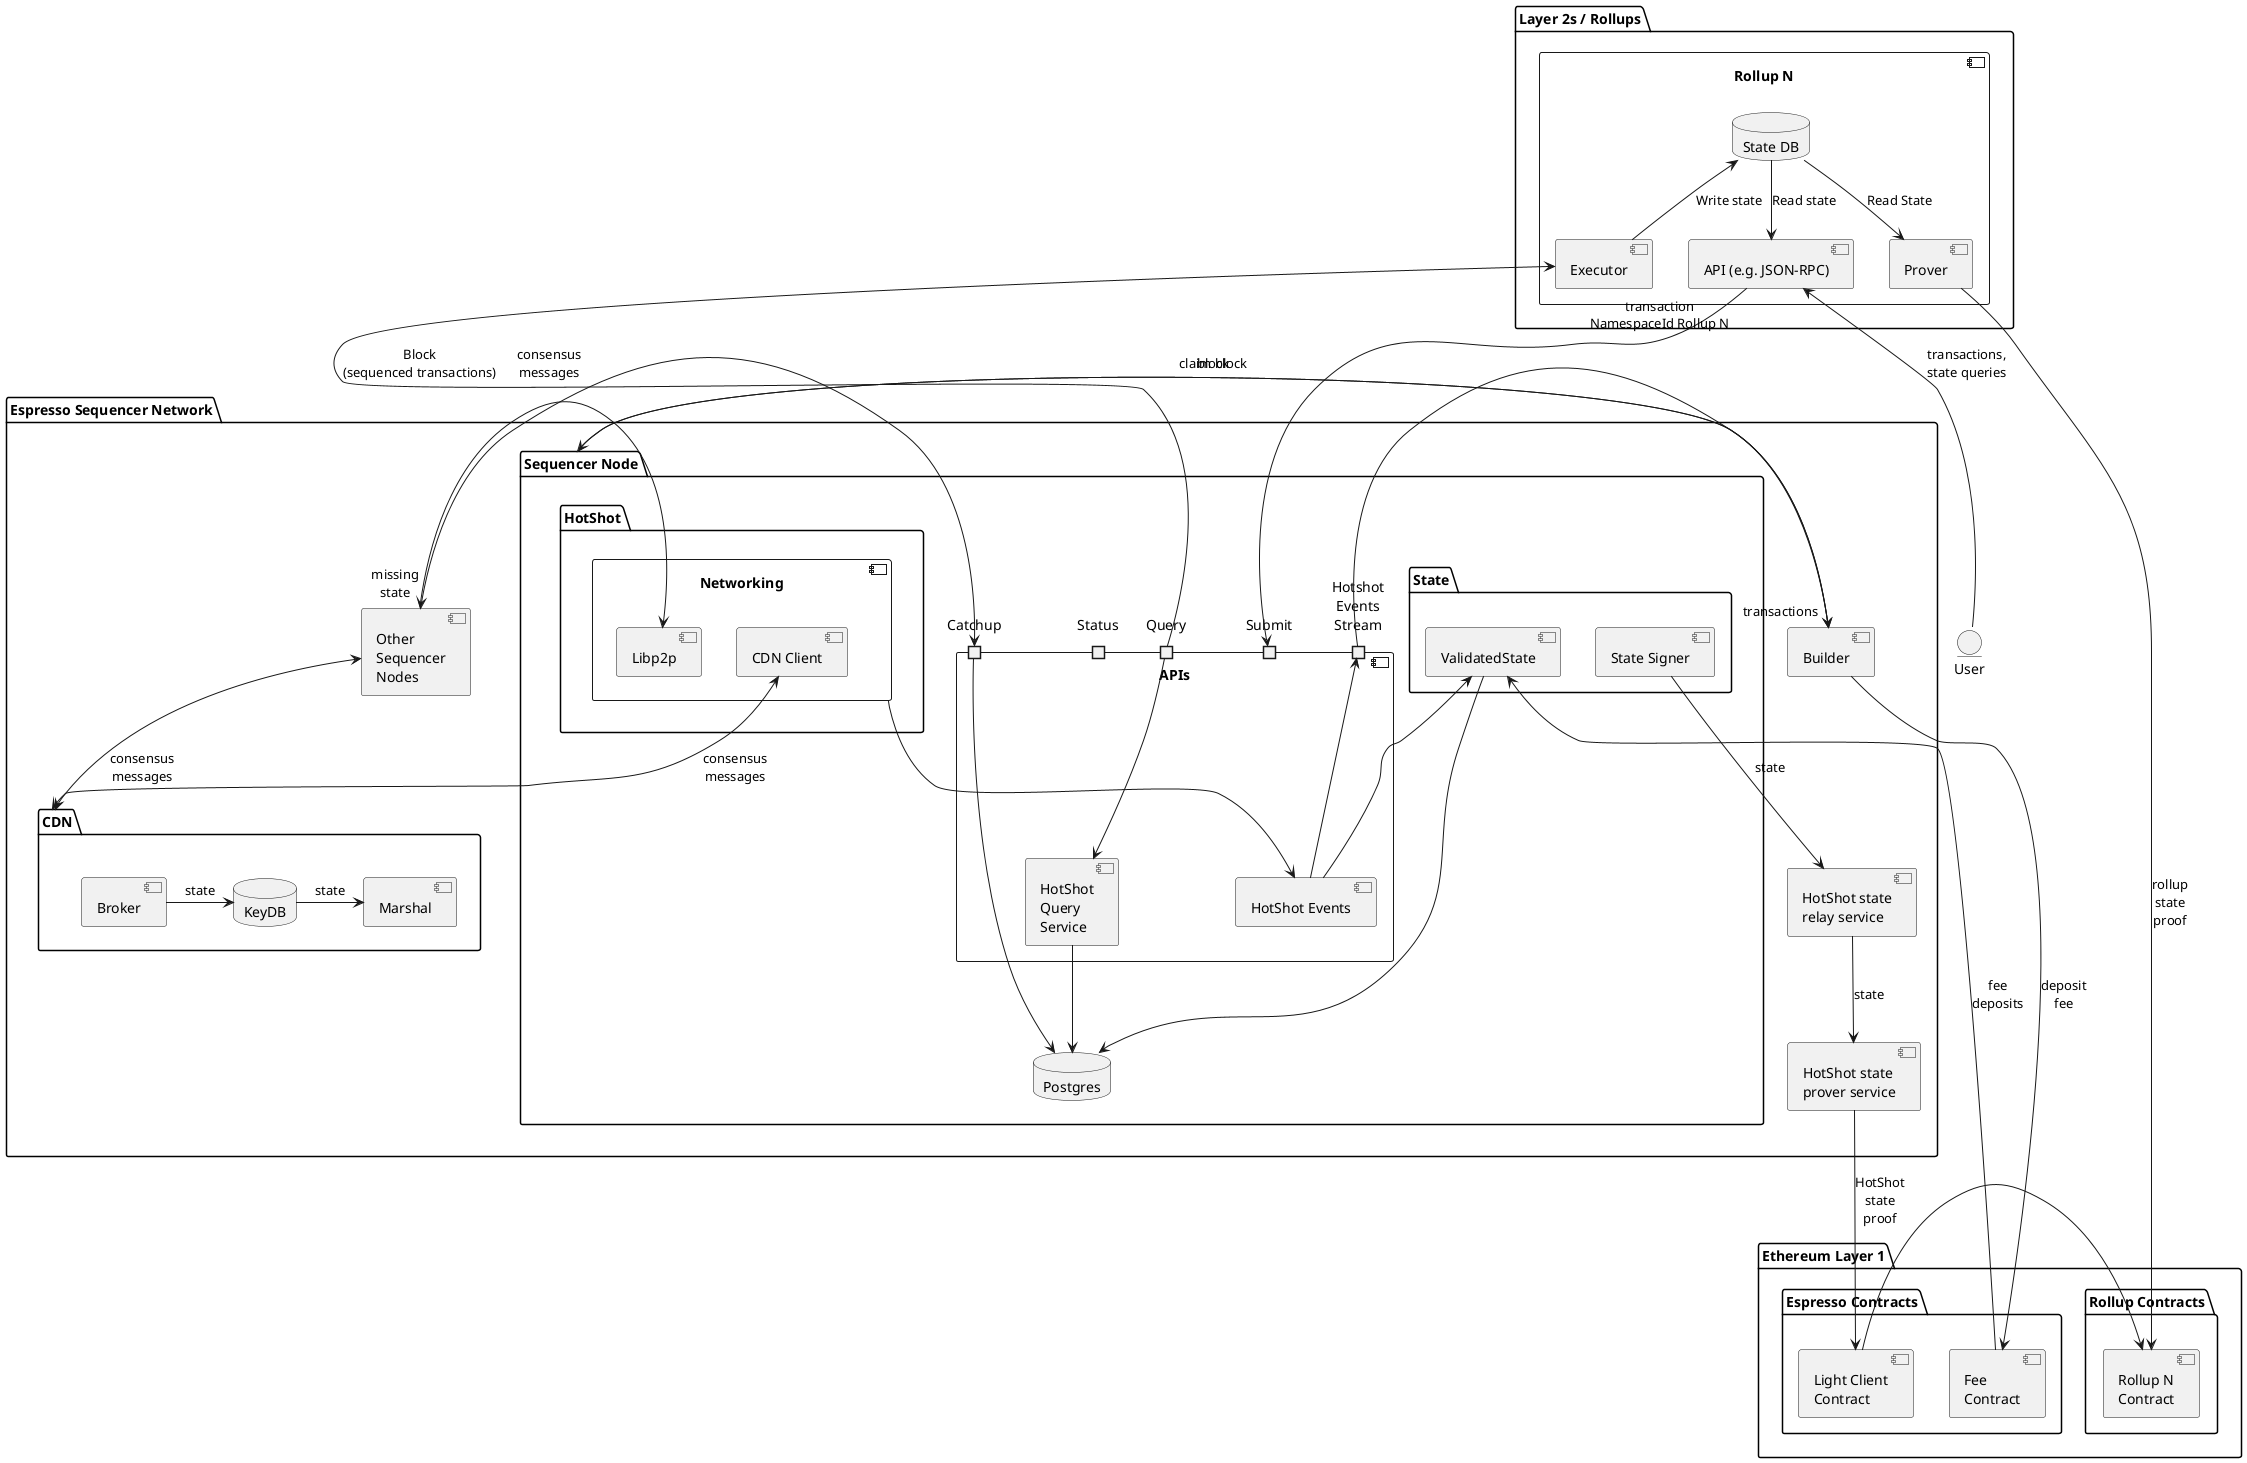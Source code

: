 @startuml
package "Espresso Sequencer Network" as Network {
    component "Other\nSequencer\nNodes" as Nodes
    package CDN {
        component Broker
        component Marshal
        database KeyDB
    }

    'CDN Layout
    Broker -> KeyDB: state
    KeyDB -> Marshal: state
    Nodes <--> CDN: consensus\nmessages

    package "Sequencer Node" as Seq {
        database "Postgres" as DB
        component "APIs" {
            port Catchup
            port Status
            port Submit
            port Query
            port "Hotshot\nEvents\nStream" as EventsStream
            component "HotShot\nQuery\nService" as QS
            component "HotShot Events" as Events
        }
        package HotShot {
            component "Networking"{
                component Libp2p
                component "CDN Client"
            }
        }

        package State as State {
            component "State Signer" as Signer
            component "ValidatedState" as Validated
        }
    }
    component "HotShot state\nprover service" as HSProver
    component "HotShot state\nrelay service" as Relay
    component "Builder" as Builder
    Query --> QS
}

Nodes -up-> Catchup: "missing\nstate" " "
Nodes <--> Libp2p: consensus\nmessages
"CDN Client" <--> CDN: consensus\nmessages

QS --> DB
Signer -down-> Relay: state
Seq -right-> Builder: claim block
Relay --> HSProver: state

Events -up-> EventsStream
Events -up-> Validated
Networking -down-> Events
EventsStream -> Builder: " " "transactions"
Validated -> DB
Catchup -> DB
Builder -left-> Seq: block

package "Layer 2s / Rollups" as L2s {
    component "Rollup N" as L2 {
        component "API (e.g. JSON-RPC)" as L2_RPC
        component Executor as L2_Exec
        component Prover as L2_Prover
        database "State DB" as L2_State
    }
}
package "Ethereum Layer 1" as L1 {
    package "Espresso Contracts" as Esp_L1 {
        component "Light Client\nContract" as LC_L1
        component "Fee\nContract" as Fee_L1
    }
    package "Rollup Contracts" {
        component "Rollup N\nContract" as L2_L1
    }
}

entity User
User -Up-> L2_RPC : transactions,\nstate queries
' note top of link
' 1. Many clients submit
'     transactions to each
'     L2 simultaneously (for
'     clarity only one is
'     shown)
' end note

L2_RPC --> Submit : "transaction\nNamespaceId Rollup N" " "
/'
 ' note top of link
 ' 2. L2s forward transactions to sequencer.
 ' end note
 '/

Query -up-> L2_Exec : Block\n(sequenced transactions)
/'
 ' note top of link
 ' 3. Sequencer produces blocks --
 '     ordered lists of transactions.
 '     L2s receive blocks and execute
 '     transactions for their rollup.
 ' end note
 '/

HSProver -down-> LC_L1 : HotShot\nstate\nproof
/'
 ' note right of link
 ' 4. Sequencer posts succinct commitment
 '     to block to L1. Contract verifies proof
 '     of sequencing (Quorum Certificate)
 '     then stores the block commitment.
 ' end note
 '/

L2_Prover -> L2_L1 : rollup\nstate\nproof
/'
 ' note bottom of link
 ' 5. Rollups post
 '     updated state
 '     to L1. ZK-rollups
 '     include a proof.
 ' end note
 '/

LC_L1 -> L2_L1
/'
 ' note bottom of link
 ' 6. Rollup contracts read certified sequence
 '     of block commitments from sequencer
 '     contract. Verify state transition proofs
 '     against this sequence (ZKR) or wait for
 '     fraud proof against this sequence (ORU).
 ' end note
 '/

' L2 1 details
L2_RPC <-up- L2_State : Read state
L2_Exec -up-> L2_State : Write state
L2_Prover <-up- L2_State : Read State

Builder --> Fee_L1: deposit\nfee
Fee_L1 -up-> Validated: fee\ndeposits

@enduml
